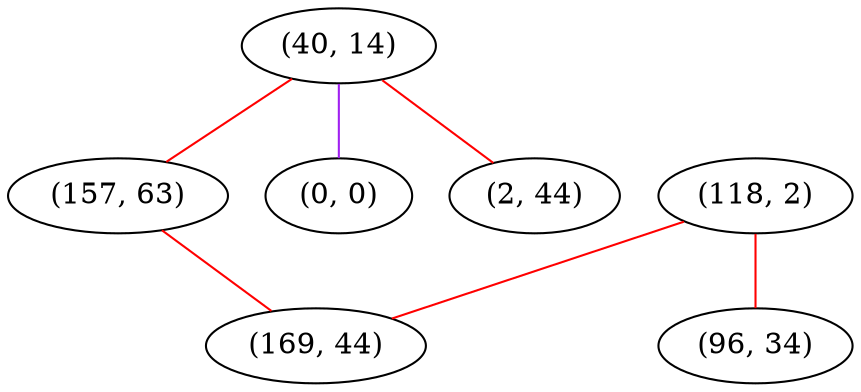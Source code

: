 graph "" {
"(40, 14)";
"(118, 2)";
"(157, 63)";
"(0, 0)";
"(2, 44)";
"(96, 34)";
"(169, 44)";
"(40, 14)" -- "(157, 63)"  [color=red, key=0, weight=1];
"(40, 14)" -- "(2, 44)"  [color=red, key=0, weight=1];
"(40, 14)" -- "(0, 0)"  [color=purple, key=0, weight=4];
"(118, 2)" -- "(96, 34)"  [color=red, key=0, weight=1];
"(118, 2)" -- "(169, 44)"  [color=red, key=0, weight=1];
"(157, 63)" -- "(169, 44)"  [color=red, key=0, weight=1];
}
